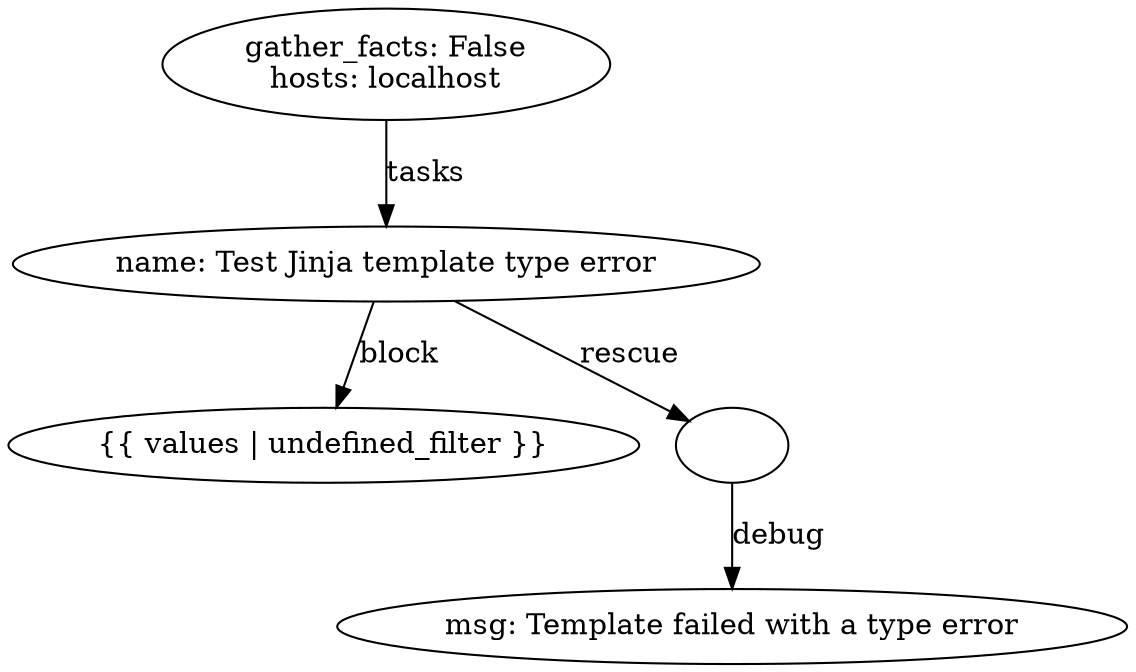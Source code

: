 digraph graphname {
2015 [label="{{ values | undefined_filter }}"];
2017 [label="msg: Template failed with a type error\n"];
2016 [label=""];
2016 -> 2017 [label="debug"];
2014 [label="name: Test Jinja template type error\n"];
2014 -> 2015 [label="block"];
2014 -> 2016 [label="rescue"];
2013 [label="gather_facts: False\nhosts: localhost\n"];
2013 -> 2014 [label="tasks"];
}
